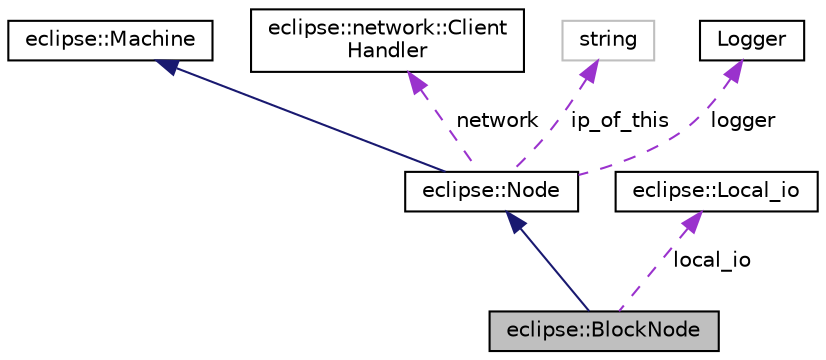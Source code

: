 digraph "eclipse::BlockNode"
{
  edge [fontname="Helvetica",fontsize="10",labelfontname="Helvetica",labelfontsize="10"];
  node [fontname="Helvetica",fontsize="10",shape=record];
  Node1 [label="eclipse::BlockNode",height=0.2,width=0.4,color="black", fillcolor="grey75", style="filled" fontcolor="black"];
  Node2 -> Node1 [dir="back",color="midnightblue",fontsize="10",style="solid",fontname="Helvetica"];
  Node2 [label="eclipse::Node",height=0.2,width=0.4,color="black", fillcolor="white", style="filled",URL="$classeclipse_1_1Node.html"];
  Node3 -> Node2 [dir="back",color="midnightblue",fontsize="10",style="solid",fontname="Helvetica"];
  Node3 [label="eclipse::Machine",height=0.2,width=0.4,color="black", fillcolor="white", style="filled",URL="$classeclipse_1_1Machine.html"];
  Node4 -> Node2 [dir="back",color="darkorchid3",fontsize="10",style="dashed",label=" network" ,fontname="Helvetica"];
  Node4 [label="eclipse::network::Client\lHandler",height=0.2,width=0.4,color="black", fillcolor="white", style="filled",URL="$classeclipse_1_1network_1_1ClientHandler.html"];
  Node5 -> Node2 [dir="back",color="darkorchid3",fontsize="10",style="dashed",label=" ip_of_this" ,fontname="Helvetica"];
  Node5 [label="string",height=0.2,width=0.4,color="grey75", fillcolor="white", style="filled"];
  Node6 -> Node2 [dir="back",color="darkorchid3",fontsize="10",style="dashed",label=" logger" ,fontname="Helvetica"];
  Node6 [label="Logger",height=0.2,width=0.4,color="black", fillcolor="white", style="filled",URL="$classLogger.html"];
  Node7 -> Node1 [dir="back",color="darkorchid3",fontsize="10",style="dashed",label=" local_io" ,fontname="Helvetica"];
  Node7 [label="eclipse::Local_io",height=0.2,width=0.4,color="black", fillcolor="white", style="filled",URL="$classeclipse_1_1Local__io.html",tooltip="Represents the local disk. "];
}
